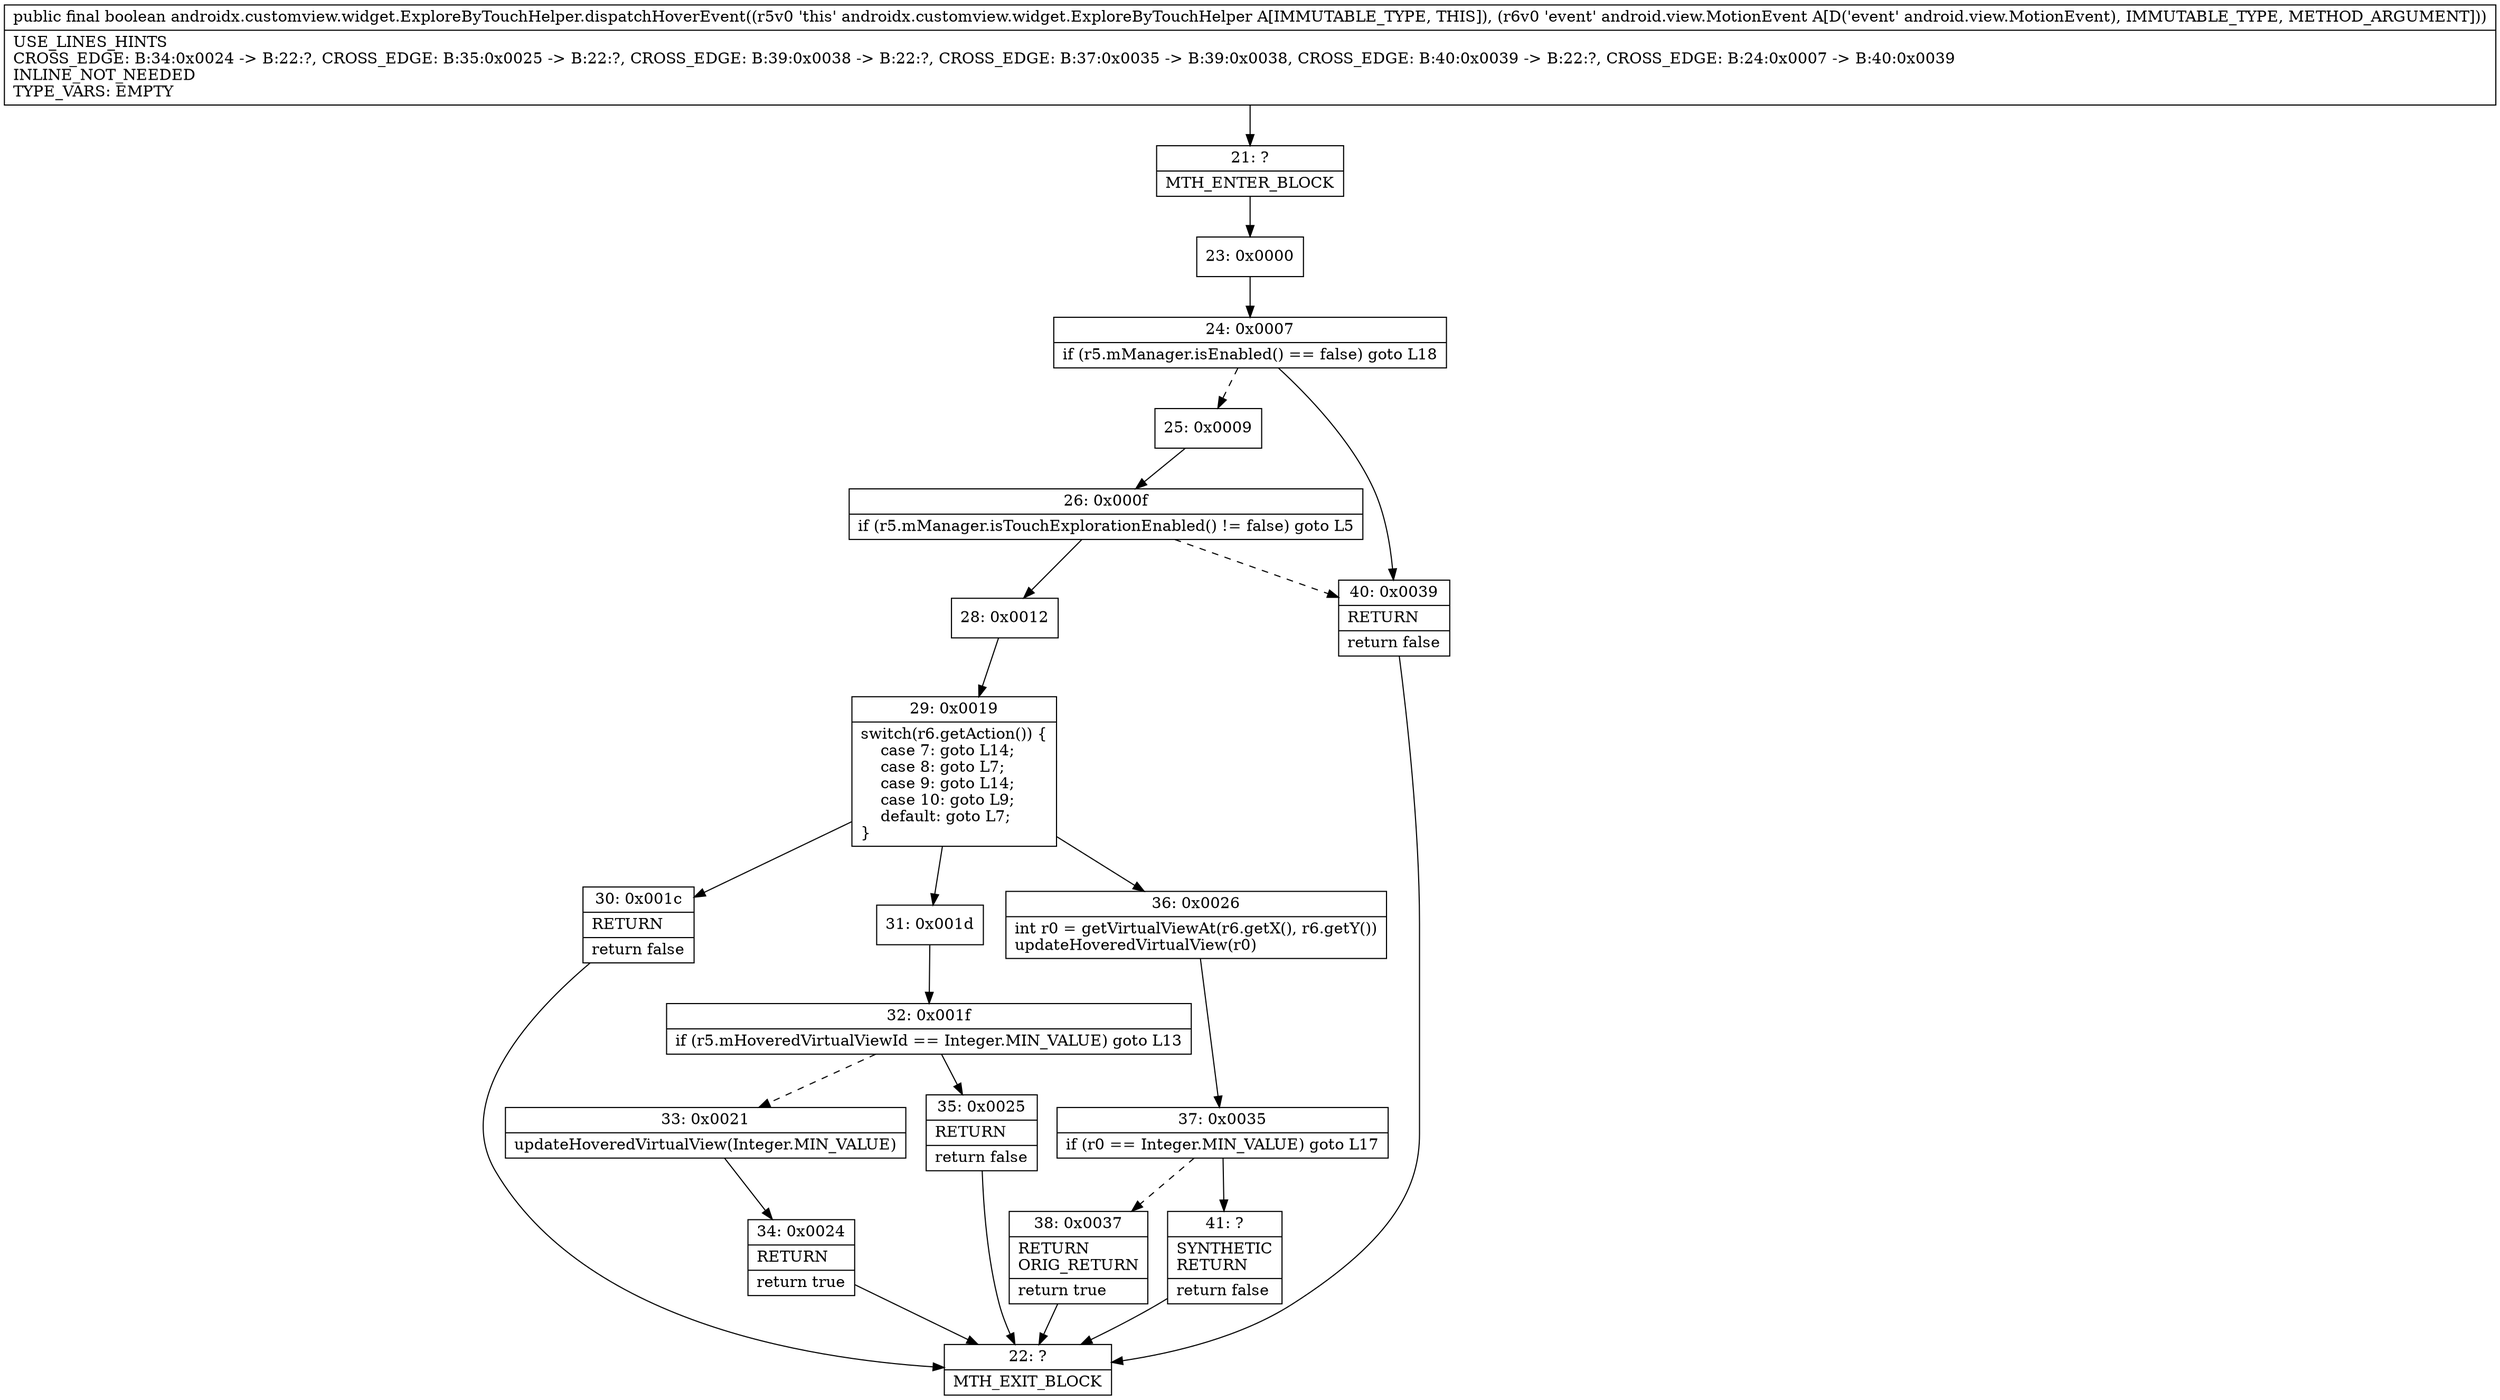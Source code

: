 digraph "CFG forandroidx.customview.widget.ExploreByTouchHelper.dispatchHoverEvent(Landroid\/view\/MotionEvent;)Z" {
Node_21 [shape=record,label="{21\:\ ?|MTH_ENTER_BLOCK\l}"];
Node_23 [shape=record,label="{23\:\ 0x0000}"];
Node_24 [shape=record,label="{24\:\ 0x0007|if (r5.mManager.isEnabled() == false) goto L18\l}"];
Node_25 [shape=record,label="{25\:\ 0x0009}"];
Node_26 [shape=record,label="{26\:\ 0x000f|if (r5.mManager.isTouchExplorationEnabled() != false) goto L5\l}"];
Node_28 [shape=record,label="{28\:\ 0x0012}"];
Node_29 [shape=record,label="{29\:\ 0x0019|switch(r6.getAction()) \{\l    case 7: goto L14;\l    case 8: goto L7;\l    case 9: goto L14;\l    case 10: goto L9;\l    default: goto L7;\l\}\l}"];
Node_30 [shape=record,label="{30\:\ 0x001c|RETURN\l|return false\l}"];
Node_22 [shape=record,label="{22\:\ ?|MTH_EXIT_BLOCK\l}"];
Node_31 [shape=record,label="{31\:\ 0x001d}"];
Node_32 [shape=record,label="{32\:\ 0x001f|if (r5.mHoveredVirtualViewId == Integer.MIN_VALUE) goto L13\l}"];
Node_33 [shape=record,label="{33\:\ 0x0021|updateHoveredVirtualView(Integer.MIN_VALUE)\l}"];
Node_34 [shape=record,label="{34\:\ 0x0024|RETURN\l|return true\l}"];
Node_35 [shape=record,label="{35\:\ 0x0025|RETURN\l|return false\l}"];
Node_36 [shape=record,label="{36\:\ 0x0026|int r0 = getVirtualViewAt(r6.getX(), r6.getY())\lupdateHoveredVirtualView(r0)\l}"];
Node_37 [shape=record,label="{37\:\ 0x0035|if (r0 == Integer.MIN_VALUE) goto L17\l}"];
Node_38 [shape=record,label="{38\:\ 0x0037|RETURN\lORIG_RETURN\l|return true\l}"];
Node_41 [shape=record,label="{41\:\ ?|SYNTHETIC\lRETURN\l|return false\l}"];
Node_40 [shape=record,label="{40\:\ 0x0039|RETURN\l|return false\l}"];
MethodNode[shape=record,label="{public final boolean androidx.customview.widget.ExploreByTouchHelper.dispatchHoverEvent((r5v0 'this' androidx.customview.widget.ExploreByTouchHelper A[IMMUTABLE_TYPE, THIS]), (r6v0 'event' android.view.MotionEvent A[D('event' android.view.MotionEvent), IMMUTABLE_TYPE, METHOD_ARGUMENT]))  | USE_LINES_HINTS\lCROSS_EDGE: B:34:0x0024 \-\> B:22:?, CROSS_EDGE: B:35:0x0025 \-\> B:22:?, CROSS_EDGE: B:39:0x0038 \-\> B:22:?, CROSS_EDGE: B:37:0x0035 \-\> B:39:0x0038, CROSS_EDGE: B:40:0x0039 \-\> B:22:?, CROSS_EDGE: B:24:0x0007 \-\> B:40:0x0039\lINLINE_NOT_NEEDED\lTYPE_VARS: EMPTY\l}"];
MethodNode -> Node_21;Node_21 -> Node_23;
Node_23 -> Node_24;
Node_24 -> Node_25[style=dashed];
Node_24 -> Node_40;
Node_25 -> Node_26;
Node_26 -> Node_28;
Node_26 -> Node_40[style=dashed];
Node_28 -> Node_29;
Node_29 -> Node_30;
Node_29 -> Node_31;
Node_29 -> Node_36;
Node_30 -> Node_22;
Node_31 -> Node_32;
Node_32 -> Node_33[style=dashed];
Node_32 -> Node_35;
Node_33 -> Node_34;
Node_34 -> Node_22;
Node_35 -> Node_22;
Node_36 -> Node_37;
Node_37 -> Node_38[style=dashed];
Node_37 -> Node_41;
Node_38 -> Node_22;
Node_41 -> Node_22;
Node_40 -> Node_22;
}


